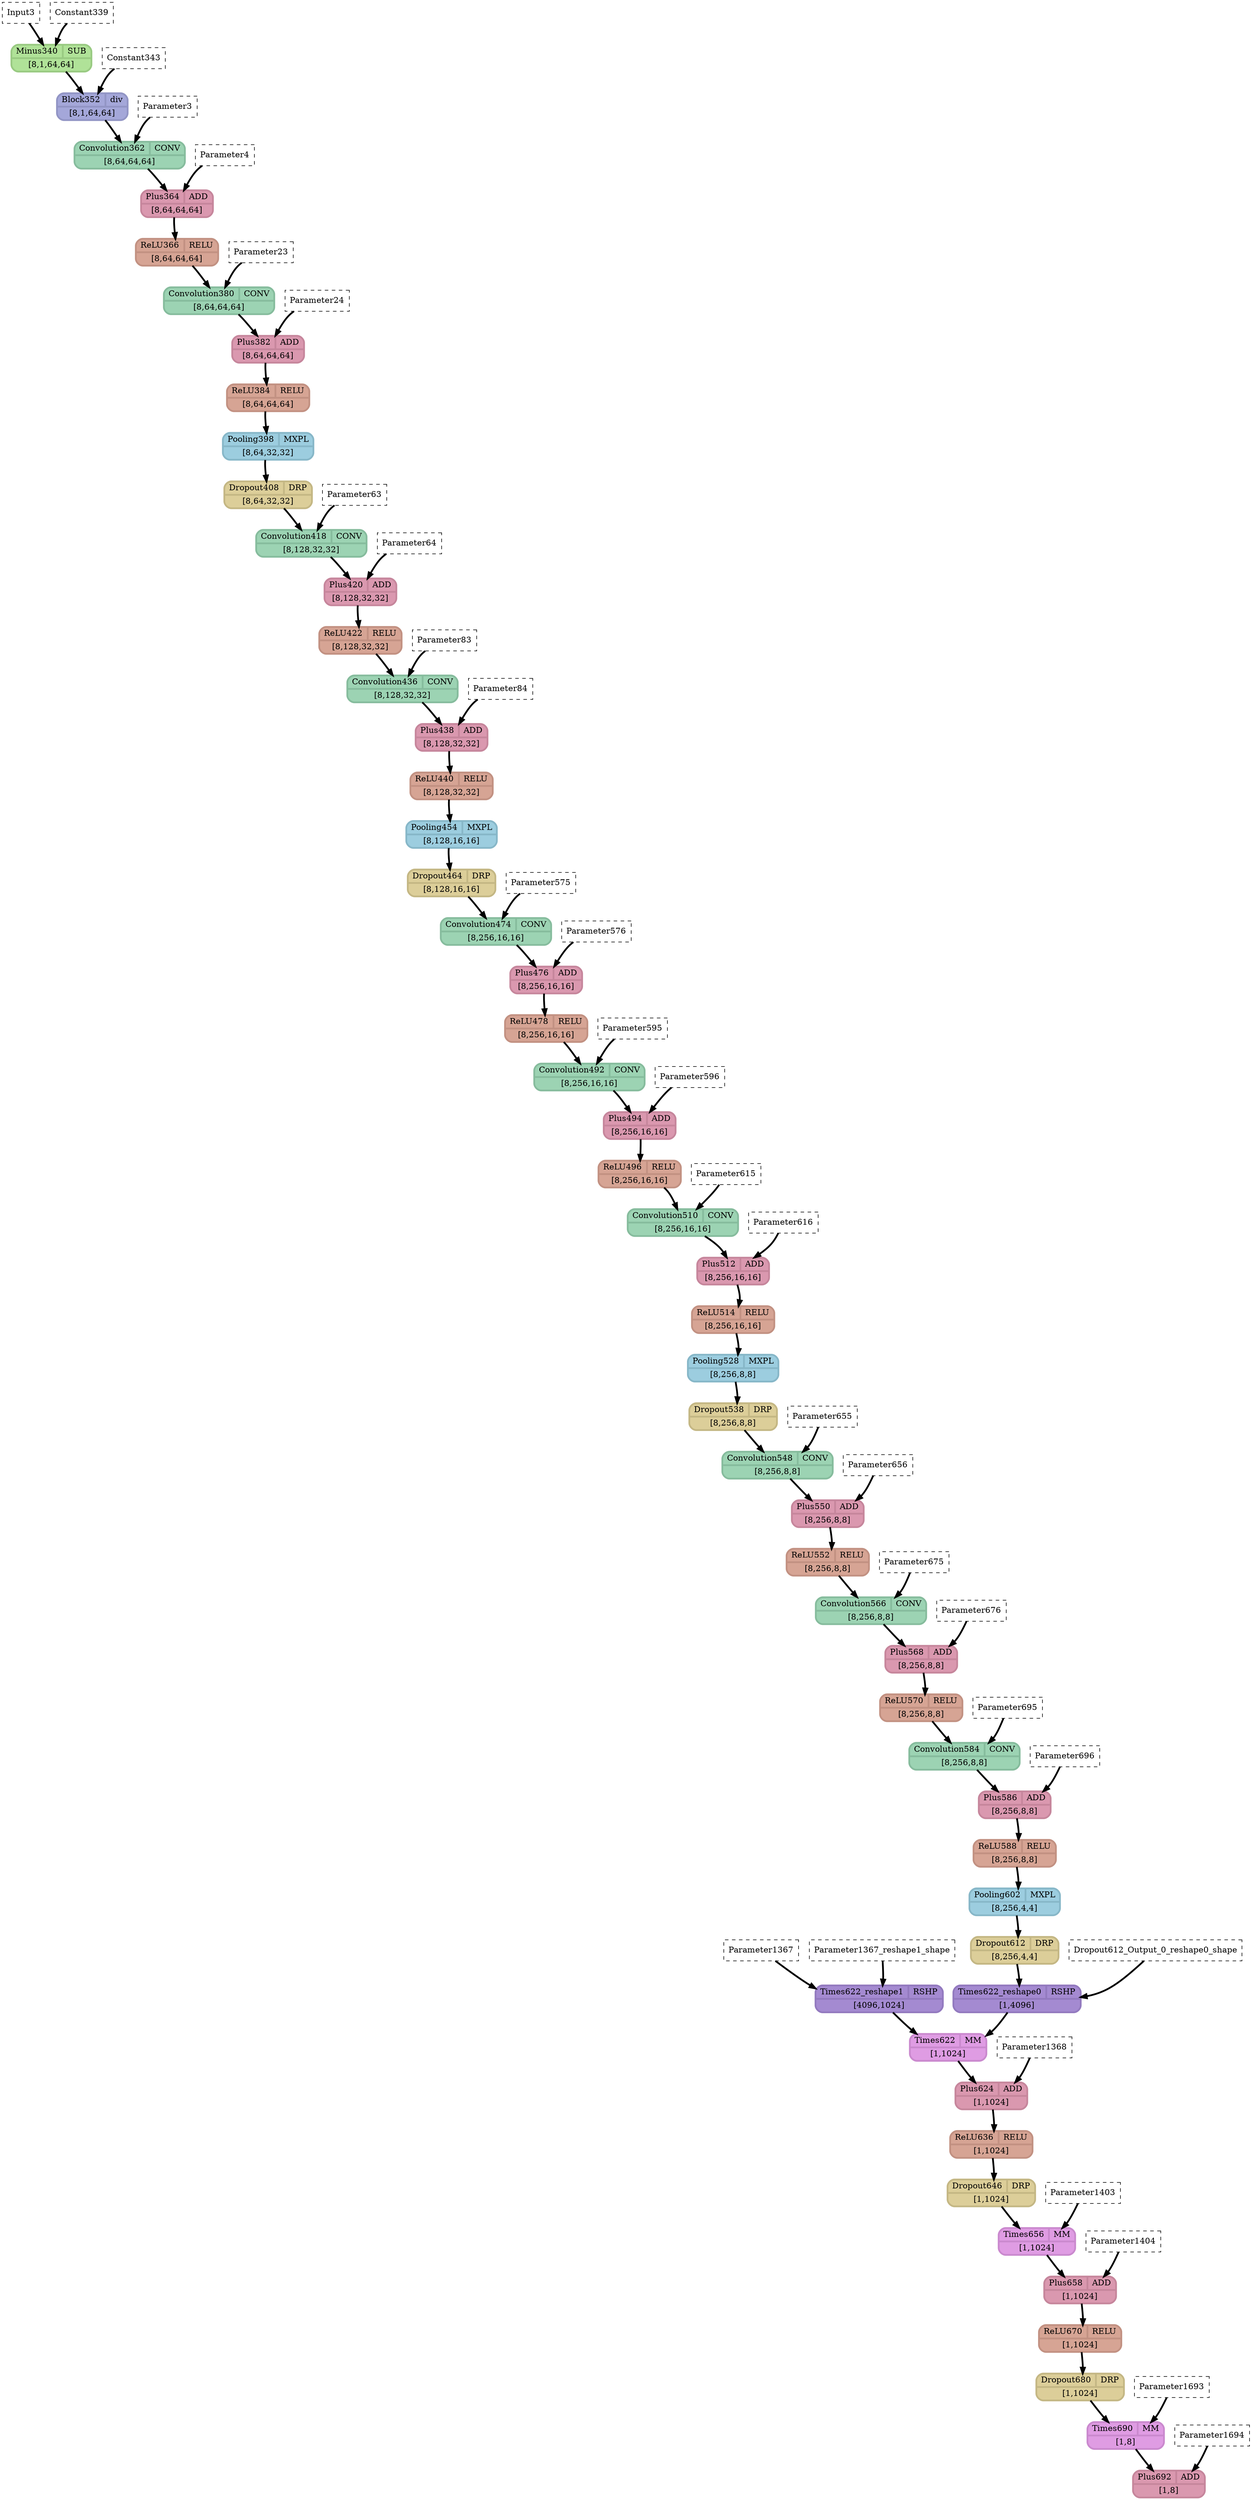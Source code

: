 strict digraph {
  graph [
    rankdir="TB"
    overlap=prism
    overlap_shrink=true
    splines=curved
  ];
  node [
    shape=Mrecord
  ];
  edge [
    penwidth=3
  ];

  // Node definitions.
  "Parameter1367" [
    id=0
    name="Parameter1367"
    type=constant_input
    label="Parameter1367"
    inputs=""
    outputs=""
    shape=box
    style="filled,dashed"
    fillcolor="white"
  ];
  "Parameter1367_reshape1_shape" [
    id=1
    name="Parameter1367_reshape1_shape"
    type=constant_input
    label="Parameter1367_reshape1_shape"
    inputs=""
    outputs=""
    shape=box
    style="filled,dashed"
    fillcolor="white"
  ];
  "Parameter1367_reshape1" [
    id=2
    name="Parameter1367_reshape1"
    type=Reshape
    label="{ {Times622_reshape1  | RSHP} | [4096,1024] }"
    inputs="Parameter1367;Parameter1367_reshape1_shape"
    outputs="Parameter1367_reshape1"
    penwidth=3
    style=filled
    color="#937abf"
    fontcolor="#000000"
    fillcolor="#a48ad1"
  ];
  "Input3" [
    id=3
    name="Input3"
    type=constant_input
    label="Input3"
    inputs=""
    outputs=""
    shape=box
    style="filled,dashed"
    fillcolor="white"
  ];
  "Constant339" [
    id=4
    name="Constant339"
    type=constant_input
    label="Constant339"
    inputs=""
    outputs=""
    shape=box
    style="filled,dashed"
    fillcolor="white"
  ];
  "Minus340_Output_0" [
    id=5
    name="Minus340_Output_0"
    type=Sub
    label="{ {Minus340  | SUB} | [8,1,64,64] }"
    inputs="Input3;Constant339"
    outputs="Minus340_Output_0"
    penwidth=3
    style=filled
    color="#99ca82"
    fontcolor="#000000"
    fillcolor="#b0e298"
  ];
  "Constant343" [
    id=6
    name="Constant343"
    type=constant_input
    label="Constant343"
    inputs=""
    outputs=""
    shape=box
    style="filled,dashed"
    fillcolor="white"
  ];
  "Block352_Output_0" [
    id=7
    name="Block352_Output_0"
    type=Div
    label="{ {Block352  | div} | [8,1,64,64] }"
    inputs="Minus340_Output_0;Constant343"
    outputs="Block352_Output_0"
    penwidth=3
    style=filled
    color="#9295c5"
    fontcolor="#000000"
    fillcolor="#a4a7d9"
  ];
  "Parameter3" [
    id=8
    name="Parameter3"
    type=constant_input
    label="Parameter3"
    inputs=""
    outputs=""
    shape=box
    style="filled,dashed"
    fillcolor="white"
  ];
  "Convolution362_Output_0" [
    id=9
    name="Convolution362_Output_0"
    type=Conv
    label="{ {Convolution362  | CONV} | [8,64,64,64] }"
    inputs="Block352_Output_0;Parameter3"
    outputs="Convolution362_Output_0"
    penwidth=3
    style=filled
    color="#86bc9d"
    fontcolor="#000000"
    fillcolor="#9cd3b3"
  ];
  "Parameter4" [
    id=10
    name="Parameter4"
    type=constant_input
    label="Parameter4"
    inputs=""
    outputs=""
    shape=box
    style="filled,dashed"
    fillcolor="white"
  ];
  "Plus364_Output_0" [
    id=11
    name="Plus364_Output_0"
    type=Add
    label="{ {Plus364  | ADD} | [8,64,64,64] }"
    inputs="Convolution362_Output_0;Parameter4"
    outputs="Plus364_Output_0"
    penwidth=3
    style=filled
    color="#c6869c"
    fontcolor="#000000"
    fillcolor="#da98af"
  ];
  "ReLU366_Output_0" [
    id=12
    name="ReLU366_Output_0"
    type=Relu
    label="{ {ReLU366  | RELU} | [8,64,64,64] }"
    inputs="Plus364_Output_0"
    outputs="ReLU366_Output_0"
    penwidth=3
    style=filled
    color="#c29182"
    fontcolor="#000000"
    fillcolor="#d6a494"
  ];
  "Parameter23" [
    id=13
    name="Parameter23"
    type=constant_input
    label="Parameter23"
    inputs=""
    outputs=""
    shape=box
    style="filled,dashed"
    fillcolor="white"
  ];
  "Convolution380_Output_0" [
    id=14
    name="Convolution380_Output_0"
    type=Conv
    label="{ {Convolution380  | CONV} | [8,64,64,64] }"
    inputs="ReLU366_Output_0;Parameter23"
    outputs="Convolution380_Output_0"
    penwidth=3
    style=filled
    color="#86bc9d"
    fontcolor="#000000"
    fillcolor="#9cd3b3"
  ];
  "Parameter24" [
    id=15
    name="Parameter24"
    type=constant_input
    label="Parameter24"
    inputs=""
    outputs=""
    shape=box
    style="filled,dashed"
    fillcolor="white"
  ];
  "Plus382_Output_0" [
    id=16
    name="Plus382_Output_0"
    type=Add
    label="{ {Plus382  | ADD} | [8,64,64,64] }"
    inputs="Convolution380_Output_0;Parameter24"
    outputs="Plus382_Output_0"
    penwidth=3
    style=filled
    color="#c6869c"
    fontcolor="#000000"
    fillcolor="#da98af"
  ];
  "ReLU384_Output_0" [
    id=17
    name="ReLU384_Output_0"
    type=Relu
    label="{ {ReLU384  | RELU} | [8,64,64,64] }"
    inputs="Plus382_Output_0"
    outputs="ReLU384_Output_0"
    penwidth=3
    style=filled
    color="#c29182"
    fontcolor="#000000"
    fillcolor="#d6a494"
  ];
  "Pooling398_Output_0" [
    id=18
    name="Pooling398_Output_0"
    type=MaxPool
    label="{ {Pooling398  | MXPL} | [8,64,32,32] }"
    inputs="ReLU384_Output_0"
    outputs="Pooling398_Output_0"
    penwidth=3
    style=filled
    color="#87b7c8"
    fontcolor="#000000"
    fillcolor="#9ccddf"
  ];
  "Dropout408_Output_0" [
    id=19
    name="Dropout408_Output_0"
    type=Dropout
    label="{ {Dropout408  | DRP} | [8,64,32,32] }"
    inputs="Pooling398_Output_0"
    outputs="Dropout408_Output_0"
    penwidth=3
    style=filled
    color="#c4b784"
    fontcolor="#000000"
    fillcolor="#dcce99"
  ];
  "Parameter63" [
    id=20
    name="Parameter63"
    type=constant_input
    label="Parameter63"
    inputs=""
    outputs=""
    shape=box
    style="filled,dashed"
    fillcolor="white"
  ];
  "Convolution418_Output_0" [
    id=21
    name="Convolution418_Output_0"
    type=Conv
    label="{ {Convolution418  | CONV} | [8,128,32,32] }"
    inputs="Dropout408_Output_0;Parameter63"
    outputs="Convolution418_Output_0"
    penwidth=3
    style=filled
    color="#86bc9d"
    fontcolor="#000000"
    fillcolor="#9cd3b3"
  ];
  "Parameter64" [
    id=22
    name="Parameter64"
    type=constant_input
    label="Parameter64"
    inputs=""
    outputs=""
    shape=box
    style="filled,dashed"
    fillcolor="white"
  ];
  "Plus420_Output_0" [
    id=23
    name="Plus420_Output_0"
    type=Add
    label="{ {Plus420  | ADD} | [8,128,32,32] }"
    inputs="Convolution418_Output_0;Parameter64"
    outputs="Plus420_Output_0"
    penwidth=3
    style=filled
    color="#c6869c"
    fontcolor="#000000"
    fillcolor="#da98af"
  ];
  "ReLU422_Output_0" [
    id=24
    name="ReLU422_Output_0"
    type=Relu
    label="{ {ReLU422  | RELU} | [8,128,32,32] }"
    inputs="Plus420_Output_0"
    outputs="ReLU422_Output_0"
    penwidth=3
    style=filled
    color="#c29182"
    fontcolor="#000000"
    fillcolor="#d6a494"
  ];
  "Parameter83" [
    id=25
    name="Parameter83"
    type=constant_input
    label="Parameter83"
    inputs=""
    outputs=""
    shape=box
    style="filled,dashed"
    fillcolor="white"
  ];
  "Convolution436_Output_0" [
    id=26
    name="Convolution436_Output_0"
    type=Conv
    label="{ {Convolution436  | CONV} | [8,128,32,32] }"
    inputs="ReLU422_Output_0;Parameter83"
    outputs="Convolution436_Output_0"
    penwidth=3
    style=filled
    color="#86bc9d"
    fontcolor="#000000"
    fillcolor="#9cd3b3"
  ];
  "Parameter84" [
    id=27
    name="Parameter84"
    type=constant_input
    label="Parameter84"
    inputs=""
    outputs=""
    shape=box
    style="filled,dashed"
    fillcolor="white"
  ];
  "Plus438_Output_0" [
    id=28
    name="Plus438_Output_0"
    type=Add
    label="{ {Plus438  | ADD} | [8,128,32,32] }"
    inputs="Convolution436_Output_0;Parameter84"
    outputs="Plus438_Output_0"
    penwidth=3
    style=filled
    color="#c6869c"
    fontcolor="#000000"
    fillcolor="#da98af"
  ];
  "ReLU440_Output_0" [
    id=29
    name="ReLU440_Output_0"
    type=Relu
    label="{ {ReLU440  | RELU} | [8,128,32,32] }"
    inputs="Plus438_Output_0"
    outputs="ReLU440_Output_0"
    penwidth=3
    style=filled
    color="#c29182"
    fontcolor="#000000"
    fillcolor="#d6a494"
  ];
  "Pooling454_Output_0" [
    id=30
    name="Pooling454_Output_0"
    type=MaxPool
    label="{ {Pooling454  | MXPL} | [8,128,16,16] }"
    inputs="ReLU440_Output_0"
    outputs="Pooling454_Output_0"
    penwidth=3
    style=filled
    color="#87b7c8"
    fontcolor="#000000"
    fillcolor="#9ccddf"
  ];
  "Dropout464_Output_0" [
    id=31
    name="Dropout464_Output_0"
    type=Dropout
    label="{ {Dropout464  | DRP} | [8,128,16,16] }"
    inputs="Pooling454_Output_0"
    outputs="Dropout464_Output_0"
    penwidth=3
    style=filled
    color="#c4b784"
    fontcolor="#000000"
    fillcolor="#dcce99"
  ];
  "Parameter575" [
    id=32
    name="Parameter575"
    type=constant_input
    label="Parameter575"
    inputs=""
    outputs=""
    shape=box
    style="filled,dashed"
    fillcolor="white"
  ];
  "Convolution474_Output_0" [
    id=33
    name="Convolution474_Output_0"
    type=Conv
    label="{ {Convolution474  | CONV} | [8,256,16,16] }"
    inputs="Dropout464_Output_0;Parameter575"
    outputs="Convolution474_Output_0"
    penwidth=3
    style=filled
    color="#86bc9d"
    fontcolor="#000000"
    fillcolor="#9cd3b3"
  ];
  "Parameter576" [
    id=34
    name="Parameter576"
    type=constant_input
    label="Parameter576"
    inputs=""
    outputs=""
    shape=box
    style="filled,dashed"
    fillcolor="white"
  ];
  "Plus476_Output_0" [
    id=35
    name="Plus476_Output_0"
    type=Add
    label="{ {Plus476  | ADD} | [8,256,16,16] }"
    inputs="Convolution474_Output_0;Parameter576"
    outputs="Plus476_Output_0"
    penwidth=3
    style=filled
    color="#c6869c"
    fontcolor="#000000"
    fillcolor="#da98af"
  ];
  "ReLU478_Output_0" [
    id=36
    name="ReLU478_Output_0"
    type=Relu
    label="{ {ReLU478  | RELU} | [8,256,16,16] }"
    inputs="Plus476_Output_0"
    outputs="ReLU478_Output_0"
    penwidth=3
    style=filled
    color="#c29182"
    fontcolor="#000000"
    fillcolor="#d6a494"
  ];
  "Parameter595" [
    id=37
    name="Parameter595"
    type=constant_input
    label="Parameter595"
    inputs=""
    outputs=""
    shape=box
    style="filled,dashed"
    fillcolor="white"
  ];
  "Convolution492_Output_0" [
    id=38
    name="Convolution492_Output_0"
    type=Conv
    label="{ {Convolution492  | CONV} | [8,256,16,16] }"
    inputs="ReLU478_Output_0;Parameter595"
    outputs="Convolution492_Output_0"
    penwidth=3
    style=filled
    color="#86bc9d"
    fontcolor="#000000"
    fillcolor="#9cd3b3"
  ];
  "Parameter596" [
    id=39
    name="Parameter596"
    type=constant_input
    label="Parameter596"
    inputs=""
    outputs=""
    shape=box
    style="filled,dashed"
    fillcolor="white"
  ];
  "Plus494_Output_0" [
    id=40
    name="Plus494_Output_0"
    type=Add
    label="{ {Plus494  | ADD} | [8,256,16,16] }"
    inputs="Convolution492_Output_0;Parameter596"
    outputs="Plus494_Output_0"
    penwidth=3
    style=filled
    color="#c6869c"
    fontcolor="#000000"
    fillcolor="#da98af"
  ];
  "ReLU496_Output_0" [
    id=41
    name="ReLU496_Output_0"
    type=Relu
    label="{ {ReLU496  | RELU} | [8,256,16,16] }"
    inputs="Plus494_Output_0"
    outputs="ReLU496_Output_0"
    penwidth=3
    style=filled
    color="#c29182"
    fontcolor="#000000"
    fillcolor="#d6a494"
  ];
  "Parameter615" [
    id=42
    name="Parameter615"
    type=constant_input
    label="Parameter615"
    inputs=""
    outputs=""
    shape=box
    style="filled,dashed"
    fillcolor="white"
  ];
  "Convolution510_Output_0" [
    id=43
    name="Convolution510_Output_0"
    type=Conv
    label="{ {Convolution510  | CONV} | [8,256,16,16] }"
    inputs="ReLU496_Output_0;Parameter615"
    outputs="Convolution510_Output_0"
    penwidth=3
    style=filled
    color="#86bc9d"
    fontcolor="#000000"
    fillcolor="#9cd3b3"
  ];
  "Parameter616" [
    id=44
    name="Parameter616"
    type=constant_input
    label="Parameter616"
    inputs=""
    outputs=""
    shape=box
    style="filled,dashed"
    fillcolor="white"
  ];
  "Plus512_Output_0" [
    id=45
    name="Plus512_Output_0"
    type=Add
    label="{ {Plus512  | ADD} | [8,256,16,16] }"
    inputs="Convolution510_Output_0;Parameter616"
    outputs="Plus512_Output_0"
    penwidth=3
    style=filled
    color="#c6869c"
    fontcolor="#000000"
    fillcolor="#da98af"
  ];
  "ReLU514_Output_0" [
    id=46
    name="ReLU514_Output_0"
    type=Relu
    label="{ {ReLU514  | RELU} | [8,256,16,16] }"
    inputs="Plus512_Output_0"
    outputs="ReLU514_Output_0"
    penwidth=3
    style=filled
    color="#c29182"
    fontcolor="#000000"
    fillcolor="#d6a494"
  ];
  "Pooling528_Output_0" [
    id=47
    name="Pooling528_Output_0"
    type=MaxPool
    label="{ {Pooling528  | MXPL} | [8,256,8,8] }"
    inputs="ReLU514_Output_0"
    outputs="Pooling528_Output_0"
    penwidth=3
    style=filled
    color="#87b7c8"
    fontcolor="#000000"
    fillcolor="#9ccddf"
  ];
  "Dropout538_Output_0" [
    id=48
    name="Dropout538_Output_0"
    type=Dropout
    label="{ {Dropout538  | DRP} | [8,256,8,8] }"
    inputs="Pooling528_Output_0"
    outputs="Dropout538_Output_0"
    penwidth=3
    style=filled
    color="#c4b784"
    fontcolor="#000000"
    fillcolor="#dcce99"
  ];
  "Parameter655" [
    id=49
    name="Parameter655"
    type=constant_input
    label="Parameter655"
    inputs=""
    outputs=""
    shape=box
    style="filled,dashed"
    fillcolor="white"
  ];
  "Convolution548_Output_0" [
    id=50
    name="Convolution548_Output_0"
    type=Conv
    label="{ {Convolution548  | CONV} | [8,256,8,8] }"
    inputs="Dropout538_Output_0;Parameter655"
    outputs="Convolution548_Output_0"
    penwidth=3
    style=filled
    color="#86bc9d"
    fontcolor="#000000"
    fillcolor="#9cd3b3"
  ];
  "Parameter656" [
    id=51
    name="Parameter656"
    type=constant_input
    label="Parameter656"
    inputs=""
    outputs=""
    shape=box
    style="filled,dashed"
    fillcolor="white"
  ];
  "Plus550_Output_0" [
    id=52
    name="Plus550_Output_0"
    type=Add
    label="{ {Plus550  | ADD} | [8,256,8,8] }"
    inputs="Convolution548_Output_0;Parameter656"
    outputs="Plus550_Output_0"
    penwidth=3
    style=filled
    color="#c6869c"
    fontcolor="#000000"
    fillcolor="#da98af"
  ];
  "ReLU552_Output_0" [
    id=53
    name="ReLU552_Output_0"
    type=Relu
    label="{ {ReLU552  | RELU} | [8,256,8,8] }"
    inputs="Plus550_Output_0"
    outputs="ReLU552_Output_0"
    penwidth=3
    style=filled
    color="#c29182"
    fontcolor="#000000"
    fillcolor="#d6a494"
  ];
  "Parameter675" [
    id=54
    name="Parameter675"
    type=constant_input
    label="Parameter675"
    inputs=""
    outputs=""
    shape=box
    style="filled,dashed"
    fillcolor="white"
  ];
  "Convolution566_Output_0" [
    id=55
    name="Convolution566_Output_0"
    type=Conv
    label="{ {Convolution566  | CONV} | [8,256,8,8] }"
    inputs="ReLU552_Output_0;Parameter675"
    outputs="Convolution566_Output_0"
    penwidth=3
    style=filled
    color="#86bc9d"
    fontcolor="#000000"
    fillcolor="#9cd3b3"
  ];
  "Parameter676" [
    id=56
    name="Parameter676"
    type=constant_input
    label="Parameter676"
    inputs=""
    outputs=""
    shape=box
    style="filled,dashed"
    fillcolor="white"
  ];
  "Plus568_Output_0" [
    id=57
    name="Plus568_Output_0"
    type=Add
    label="{ {Plus568  | ADD} | [8,256,8,8] }"
    inputs="Convolution566_Output_0;Parameter676"
    outputs="Plus568_Output_0"
    penwidth=3
    style=filled
    color="#c6869c"
    fontcolor="#000000"
    fillcolor="#da98af"
  ];
  "ReLU570_Output_0" [
    id=58
    name="ReLU570_Output_0"
    type=Relu
    label="{ {ReLU570  | RELU} | [8,256,8,8] }"
    inputs="Plus568_Output_0"
    outputs="ReLU570_Output_0"
    penwidth=3
    style=filled
    color="#c29182"
    fontcolor="#000000"
    fillcolor="#d6a494"
  ];
  "Parameter695" [
    id=59
    name="Parameter695"
    type=constant_input
    label="Parameter695"
    inputs=""
    outputs=""
    shape=box
    style="filled,dashed"
    fillcolor="white"
  ];
  "Convolution584_Output_0" [
    id=60
    name="Convolution584_Output_0"
    type=Conv
    label="{ {Convolution584  | CONV} | [8,256,8,8] }"
    inputs="ReLU570_Output_0;Parameter695"
    outputs="Convolution584_Output_0"
    penwidth=3
    style=filled
    color="#86bc9d"
    fontcolor="#000000"
    fillcolor="#9cd3b3"
  ];
  "Parameter696" [
    id=61
    name="Parameter696"
    type=constant_input
    label="Parameter696"
    inputs=""
    outputs=""
    shape=box
    style="filled,dashed"
    fillcolor="white"
  ];
  "Plus586_Output_0" [
    id=62
    name="Plus586_Output_0"
    type=Add
    label="{ {Plus586  | ADD} | [8,256,8,8] }"
    inputs="Convolution584_Output_0;Parameter696"
    outputs="Plus586_Output_0"
    penwidth=3
    style=filled
    color="#c6869c"
    fontcolor="#000000"
    fillcolor="#da98af"
  ];
  "ReLU588_Output_0" [
    id=63
    name="ReLU588_Output_0"
    type=Relu
    label="{ {ReLU588  | RELU} | [8,256,8,8] }"
    inputs="Plus586_Output_0"
    outputs="ReLU588_Output_0"
    penwidth=3
    style=filled
    color="#c29182"
    fontcolor="#000000"
    fillcolor="#d6a494"
  ];
  "Pooling602_Output_0" [
    id=64
    name="Pooling602_Output_0"
    type=MaxPool
    label="{ {Pooling602  | MXPL} | [8,256,4,4] }"
    inputs="ReLU588_Output_0"
    outputs="Pooling602_Output_0"
    penwidth=3
    style=filled
    color="#87b7c8"
    fontcolor="#000000"
    fillcolor="#9ccddf"
  ];
  "Dropout612_Output_0" [
    id=65
    name="Dropout612_Output_0"
    type=Dropout
    label="{ {Dropout612  | DRP} | [8,256,4,4] }"
    inputs="Pooling602_Output_0"
    outputs="Dropout612_Output_0"
    penwidth=3
    style=filled
    color="#c4b784"
    fontcolor="#000000"
    fillcolor="#dcce99"
  ];
  "Dropout612_Output_0_reshape0_shape" [
    id=66
    name="Dropout612_Output_0_reshape0_shape"
    type=constant_input
    label="Dropout612_Output_0_reshape0_shape"
    inputs=""
    outputs=""
    shape=box
    style="filled,dashed"
    fillcolor="white"
  ];
  "Dropout612_Output_0_reshape0" [
    id=67
    name="Dropout612_Output_0_reshape0"
    type=Reshape
    label="{ {Times622_reshape0  | RSHP} | [1,4096] }"
    inputs="Dropout612_Output_0;Dropout612_Output_0_reshape0_shape"
    outputs="Dropout612_Output_0_reshape0"
    penwidth=3
    style=filled
    color="#937abf"
    fontcolor="#000000"
    fillcolor="#a48ad1"
  ];
  "Times622_Output_0" [
    id=68
    name="Times622_Output_0"
    type=MatMul
    label="{ {Times622  | MM} | [1,1024] }"
    inputs="Dropout612_Output_0_reshape0;Parameter1367_reshape1"
    outputs="Times622_Output_0"
    penwidth=3
    style=filled
    color="#ca89ce"
    fontcolor="#000000"
    fillcolor="#df9ce3"
  ];
  "Parameter1368" [
    id=69
    name="Parameter1368"
    type=constant_input
    label="Parameter1368"
    inputs=""
    outputs=""
    shape=box
    style="filled,dashed"
    fillcolor="white"
  ];
  "Plus624_Output_0" [
    id=70
    name="Plus624_Output_0"
    type=Add
    label="{ {Plus624  | ADD} | [1,1024] }"
    inputs="Times622_Output_0;Parameter1368"
    outputs="Plus624_Output_0"
    penwidth=3
    style=filled
    color="#c6869c"
    fontcolor="#000000"
    fillcolor="#da98af"
  ];
  "ReLU636_Output_0" [
    id=71
    name="ReLU636_Output_0"
    type=Relu
    label="{ {ReLU636  | RELU} | [1,1024] }"
    inputs="Plus624_Output_0"
    outputs="ReLU636_Output_0"
    penwidth=3
    style=filled
    color="#c29182"
    fontcolor="#000000"
    fillcolor="#d6a494"
  ];
  "Dropout646_Output_0" [
    id=72
    name="Dropout646_Output_0"
    type=Dropout
    label="{ {Dropout646  | DRP} | [1,1024] }"
    inputs="ReLU636_Output_0"
    outputs="Dropout646_Output_0"
    penwidth=3
    style=filled
    color="#c4b784"
    fontcolor="#000000"
    fillcolor="#dcce99"
  ];
  "Parameter1403" [
    id=73
    name="Parameter1403"
    type=constant_input
    label="Parameter1403"
    inputs=""
    outputs=""
    shape=box
    style="filled,dashed"
    fillcolor="white"
  ];
  "Times656_Output_0" [
    id=74
    name="Times656_Output_0"
    type=MatMul
    label="{ {Times656  | MM} | [1,1024] }"
    inputs="Dropout646_Output_0;Parameter1403"
    outputs="Times656_Output_0"
    penwidth=3
    style=filled
    color="#ca89ce"
    fontcolor="#000000"
    fillcolor="#df9ce3"
  ];
  "Parameter1404" [
    id=75
    name="Parameter1404"
    type=constant_input
    label="Parameter1404"
    inputs=""
    outputs=""
    shape=box
    style="filled,dashed"
    fillcolor="white"
  ];
  "Plus658_Output_0" [
    id=76
    name="Plus658_Output_0"
    type=Add
    label="{ {Plus658  | ADD} | [1,1024] }"
    inputs="Times656_Output_0;Parameter1404"
    outputs="Plus658_Output_0"
    penwidth=3
    style=filled
    color="#c6869c"
    fontcolor="#000000"
    fillcolor="#da98af"
  ];
  "ReLU670_Output_0" [
    id=77
    name="ReLU670_Output_0"
    type=Relu
    label="{ {ReLU670  | RELU} | [1,1024] }"
    inputs="Plus658_Output_0"
    outputs="ReLU670_Output_0"
    penwidth=3
    style=filled
    color="#c29182"
    fontcolor="#000000"
    fillcolor="#d6a494"
  ];
  "Dropout680_Output_0" [
    id=78
    name="Dropout680_Output_0"
    type=Dropout
    label="{ {Dropout680  | DRP} | [1,1024] }"
    inputs="ReLU670_Output_0"
    outputs="Dropout680_Output_0"
    penwidth=3
    style=filled
    color="#c4b784"
    fontcolor="#000000"
    fillcolor="#dcce99"
  ];
  "Parameter1693" [
    id=79
    name="Parameter1693"
    type=constant_input
    label="Parameter1693"
    inputs=""
    outputs=""
    shape=box
    style="filled,dashed"
    fillcolor="white"
  ];
  "Times690_Output_0" [
    id=80
    name="Times690_Output_0"
    type=MatMul
    label="{ {Times690  | MM} | [1,8] }"
    inputs="Dropout680_Output_0;Parameter1693"
    outputs="Times690_Output_0"
    penwidth=3
    style=filled
    color="#ca89ce"
    fontcolor="#000000"
    fillcolor="#df9ce3"
  ];
  "Parameter1694" [
    id=81
    name="Parameter1694"
    type=constant_input
    label="Parameter1694"
    inputs=""
    outputs=""
    shape=box
    style="filled,dashed"
    fillcolor="white"
  ];
  "Plus692_Output_0" [
    id=82
    name="Plus692_Output_0"
    type=Add
    label="{ {Plus692  | ADD} | [1,8] }"
    inputs="Times690_Output_0;Parameter1694"
    outputs="Plus692_Output_0"
    penwidth=3
    style=filled
    color="#c6869c"
    fontcolor="#000000"
    fillcolor="#da98af"
  ];

  // Edge definitions.
  "Parameter1367" -> "Parameter1367_reshape1";
  "Parameter1367_reshape1_shape" -> "Parameter1367_reshape1";
  "Parameter1367_reshape1" -> "Times622_Output_0";
  "Input3" -> "Minus340_Output_0";
  "Constant339" -> "Minus340_Output_0";
  "Minus340_Output_0" -> "Block352_Output_0";
  "Constant343" -> "Block352_Output_0";
  "Block352_Output_0" -> "Convolution362_Output_0";
  "Parameter3" -> "Convolution362_Output_0";
  "Convolution362_Output_0" -> "Plus364_Output_0";
  "Parameter4" -> "Plus364_Output_0";
  "Plus364_Output_0" -> "ReLU366_Output_0";
  "ReLU366_Output_0" -> "Convolution380_Output_0";
  "Parameter23" -> "Convolution380_Output_0";
  "Convolution380_Output_0" -> "Plus382_Output_0";
  "Parameter24" -> "Plus382_Output_0";
  "Plus382_Output_0" -> "ReLU384_Output_0";
  "ReLU384_Output_0" -> "Pooling398_Output_0";
  "Pooling398_Output_0" -> "Dropout408_Output_0";
  "Dropout408_Output_0" -> "Convolution418_Output_0";
  "Parameter63" -> "Convolution418_Output_0";
  "Convolution418_Output_0" -> "Plus420_Output_0";
  "Parameter64" -> "Plus420_Output_0";
  "Plus420_Output_0" -> "ReLU422_Output_0";
  "ReLU422_Output_0" -> "Convolution436_Output_0";
  "Parameter83" -> "Convolution436_Output_0";
  "Convolution436_Output_0" -> "Plus438_Output_0";
  "Parameter84" -> "Plus438_Output_0";
  "Plus438_Output_0" -> "ReLU440_Output_0";
  "ReLU440_Output_0" -> "Pooling454_Output_0";
  "Pooling454_Output_0" -> "Dropout464_Output_0";
  "Dropout464_Output_0" -> "Convolution474_Output_0";
  "Parameter575" -> "Convolution474_Output_0";
  "Convolution474_Output_0" -> "Plus476_Output_0";
  "Parameter576" -> "Plus476_Output_0";
  "Plus476_Output_0" -> "ReLU478_Output_0";
  "ReLU478_Output_0" -> "Convolution492_Output_0";
  "Parameter595" -> "Convolution492_Output_0";
  "Convolution492_Output_0" -> "Plus494_Output_0";
  "Parameter596" -> "Plus494_Output_0";
  "Plus494_Output_0" -> "ReLU496_Output_0";
  "ReLU496_Output_0" -> "Convolution510_Output_0";
  "Parameter615" -> "Convolution510_Output_0";
  "Convolution510_Output_0" -> "Plus512_Output_0";
  "Parameter616" -> "Plus512_Output_0";
  "Plus512_Output_0" -> "ReLU514_Output_0";
  "ReLU514_Output_0" -> "Pooling528_Output_0";
  "Pooling528_Output_0" -> "Dropout538_Output_0";
  "Dropout538_Output_0" -> "Convolution548_Output_0";
  "Parameter655" -> "Convolution548_Output_0";
  "Convolution548_Output_0" -> "Plus550_Output_0";
  "Parameter656" -> "Plus550_Output_0";
  "Plus550_Output_0" -> "ReLU552_Output_0";
  "ReLU552_Output_0" -> "Convolution566_Output_0";
  "Parameter675" -> "Convolution566_Output_0";
  "Convolution566_Output_0" -> "Plus568_Output_0";
  "Parameter676" -> "Plus568_Output_0";
  "Plus568_Output_0" -> "ReLU570_Output_0";
  "ReLU570_Output_0" -> "Convolution584_Output_0";
  "Parameter695" -> "Convolution584_Output_0";
  "Convolution584_Output_0" -> "Plus586_Output_0";
  "Parameter696" -> "Plus586_Output_0";
  "Plus586_Output_0" -> "ReLU588_Output_0";
  "ReLU588_Output_0" -> "Pooling602_Output_0";
  "Pooling602_Output_0" -> "Dropout612_Output_0";
  "Dropout612_Output_0" -> "Dropout612_Output_0_reshape0";
  "Dropout612_Output_0_reshape0_shape" -> "Dropout612_Output_0_reshape0";
  "Dropout612_Output_0_reshape0" -> "Times622_Output_0";
  "Times622_Output_0" -> "Plus624_Output_0";
  "Parameter1368" -> "Plus624_Output_0";
  "Plus624_Output_0" -> "ReLU636_Output_0";
  "ReLU636_Output_0" -> "Dropout646_Output_0";
  "Dropout646_Output_0" -> "Times656_Output_0";
  "Parameter1403" -> "Times656_Output_0";
  "Times656_Output_0" -> "Plus658_Output_0";
  "Parameter1404" -> "Plus658_Output_0";
  "Plus658_Output_0" -> "ReLU670_Output_0";
  "ReLU670_Output_0" -> "Dropout680_Output_0";
  "Dropout680_Output_0" -> "Times690_Output_0";
  "Parameter1693" -> "Times690_Output_0";
  "Times690_Output_0" -> "Plus692_Output_0";
  "Parameter1694" -> "Plus692_Output_0";
}